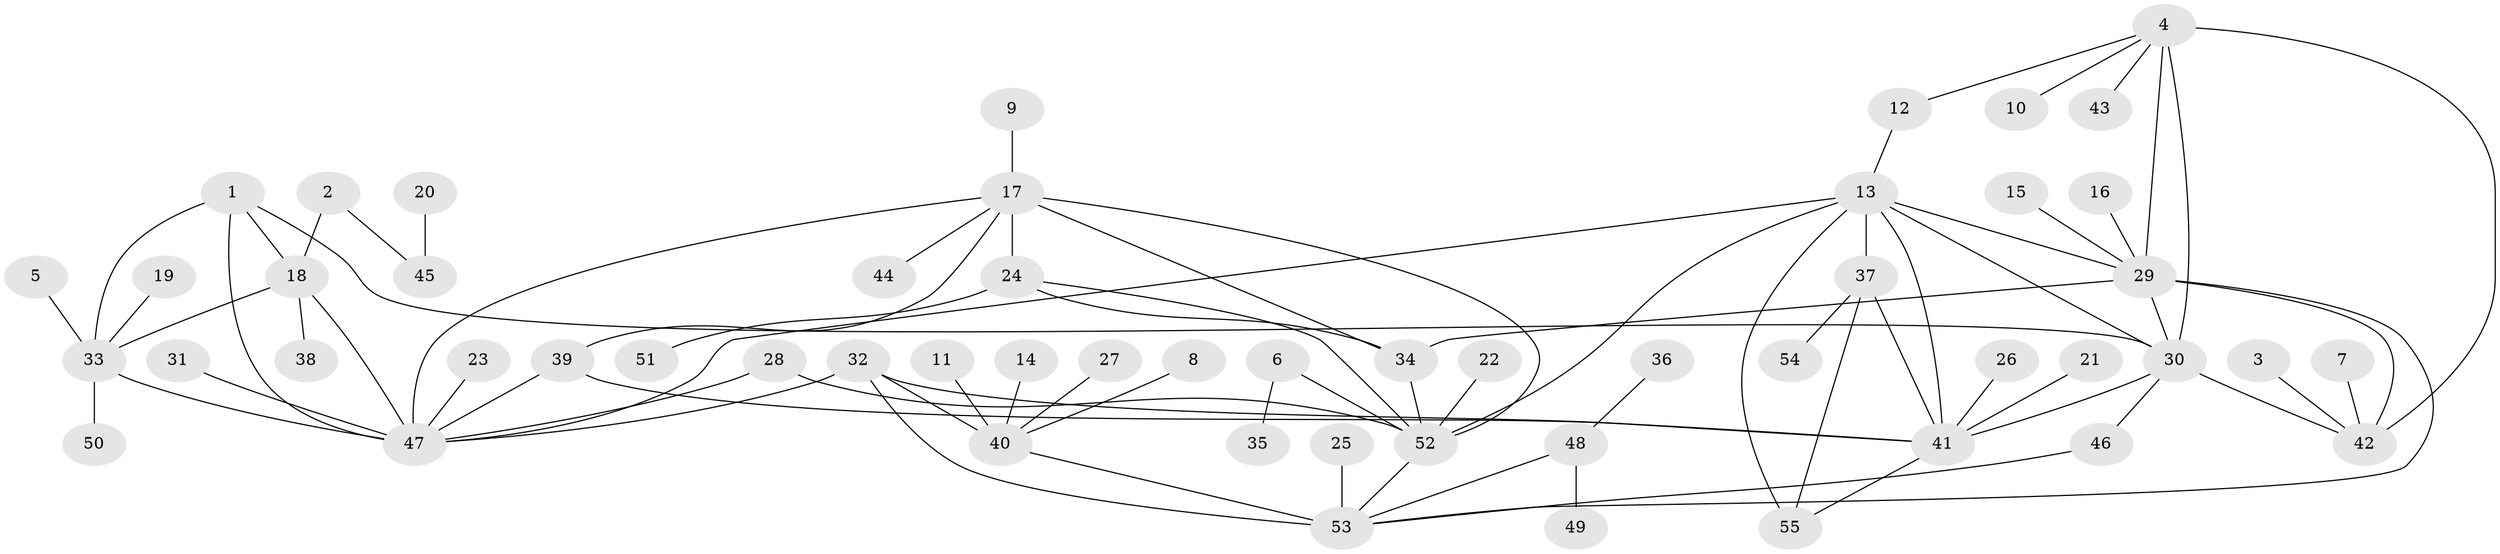 // original degree distribution, {6: 0.07339449541284404, 5: 0.03669724770642202, 7: 0.05504587155963303, 11: 0.03669724770642202, 9: 0.009174311926605505, 8: 0.01834862385321101, 13: 0.009174311926605505, 2: 0.10091743119266056, 1: 0.5963302752293578, 4: 0.01834862385321101, 3: 0.045871559633027525}
// Generated by graph-tools (version 1.1) at 2025/02/03/09/25 03:02:49]
// undirected, 55 vertices, 80 edges
graph export_dot {
graph [start="1"]
  node [color=gray90,style=filled];
  1;
  2;
  3;
  4;
  5;
  6;
  7;
  8;
  9;
  10;
  11;
  12;
  13;
  14;
  15;
  16;
  17;
  18;
  19;
  20;
  21;
  22;
  23;
  24;
  25;
  26;
  27;
  28;
  29;
  30;
  31;
  32;
  33;
  34;
  35;
  36;
  37;
  38;
  39;
  40;
  41;
  42;
  43;
  44;
  45;
  46;
  47;
  48;
  49;
  50;
  51;
  52;
  53;
  54;
  55;
  1 -- 18 [weight=1.0];
  1 -- 30 [weight=1.0];
  1 -- 33 [weight=2.0];
  1 -- 47 [weight=1.0];
  2 -- 18 [weight=1.0];
  2 -- 45 [weight=1.0];
  3 -- 42 [weight=1.0];
  4 -- 10 [weight=1.0];
  4 -- 12 [weight=1.0];
  4 -- 29 [weight=2.0];
  4 -- 30 [weight=2.0];
  4 -- 42 [weight=2.0];
  4 -- 43 [weight=1.0];
  5 -- 33 [weight=1.0];
  6 -- 35 [weight=1.0];
  6 -- 52 [weight=1.0];
  7 -- 42 [weight=1.0];
  8 -- 40 [weight=1.0];
  9 -- 17 [weight=1.0];
  11 -- 40 [weight=1.0];
  12 -- 13 [weight=1.0];
  13 -- 29 [weight=1.0];
  13 -- 30 [weight=1.0];
  13 -- 37 [weight=2.0];
  13 -- 41 [weight=2.0];
  13 -- 47 [weight=1.0];
  13 -- 52 [weight=1.0];
  13 -- 55 [weight=2.0];
  14 -- 40 [weight=1.0];
  15 -- 29 [weight=1.0];
  16 -- 29 [weight=1.0];
  17 -- 24 [weight=2.0];
  17 -- 34 [weight=2.0];
  17 -- 39 [weight=1.0];
  17 -- 44 [weight=1.0];
  17 -- 47 [weight=1.0];
  17 -- 52 [weight=2.0];
  18 -- 33 [weight=2.0];
  18 -- 38 [weight=1.0];
  18 -- 47 [weight=1.0];
  19 -- 33 [weight=1.0];
  20 -- 45 [weight=1.0];
  21 -- 41 [weight=1.0];
  22 -- 52 [weight=1.0];
  23 -- 47 [weight=1.0];
  24 -- 34 [weight=1.0];
  24 -- 51 [weight=1.0];
  24 -- 52 [weight=1.0];
  25 -- 53 [weight=1.0];
  26 -- 41 [weight=1.0];
  27 -- 40 [weight=1.0];
  28 -- 47 [weight=1.0];
  28 -- 52 [weight=1.0];
  29 -- 30 [weight=1.0];
  29 -- 34 [weight=1.0];
  29 -- 42 [weight=1.0];
  29 -- 53 [weight=1.0];
  30 -- 41 [weight=1.0];
  30 -- 42 [weight=1.0];
  30 -- 46 [weight=1.0];
  31 -- 47 [weight=1.0];
  32 -- 40 [weight=4.0];
  32 -- 41 [weight=1.0];
  32 -- 47 [weight=1.0];
  32 -- 53 [weight=2.0];
  33 -- 47 [weight=2.0];
  33 -- 50 [weight=1.0];
  34 -- 52 [weight=1.0];
  36 -- 48 [weight=1.0];
  37 -- 41 [weight=1.0];
  37 -- 54 [weight=1.0];
  37 -- 55 [weight=1.0];
  39 -- 41 [weight=1.0];
  39 -- 47 [weight=1.0];
  40 -- 53 [weight=2.0];
  41 -- 55 [weight=1.0];
  46 -- 53 [weight=1.0];
  48 -- 49 [weight=1.0];
  48 -- 53 [weight=1.0];
  52 -- 53 [weight=1.0];
}
